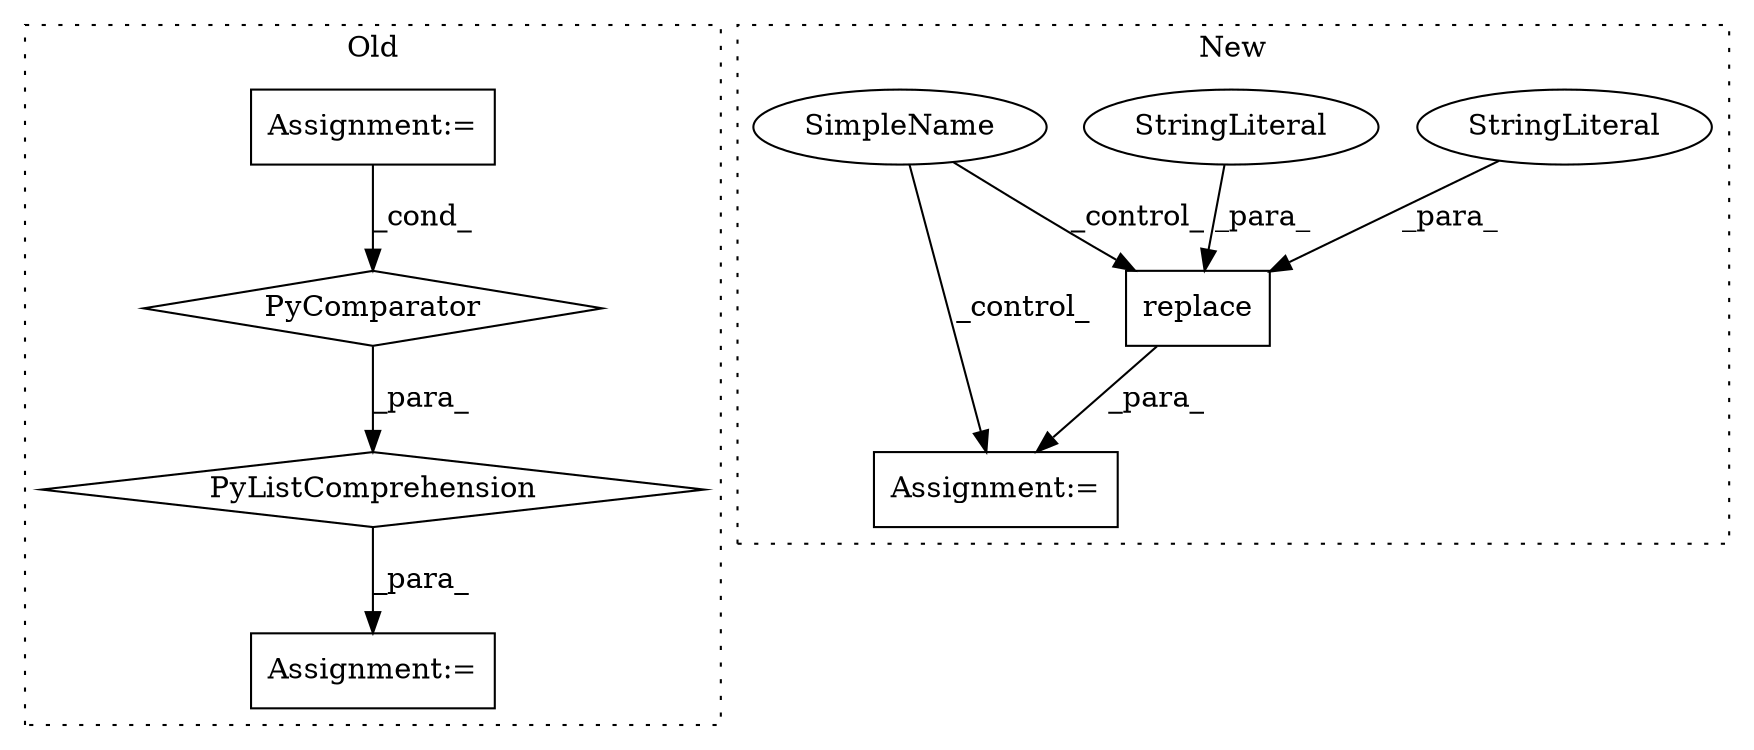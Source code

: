digraph G {
subgraph cluster0 {
1 [label="PyComparator" a="113" s="4834" l="41" shape="diamond"];
5 [label="Assignment:=" a="7" s="4834" l="41" shape="box"];
6 [label="PyListComprehension" a="109" s="4750" l="138" shape="diamond"];
7 [label="Assignment:=" a="7" s="4733" l="17" shape="box"];
label = "Old";
style="dotted";
}
subgraph cluster1 {
2 [label="replace" a="32" s="5521,5535" l="8,1" shape="box"];
3 [label="StringLiteral" a="45" s="5533" l="2" shape="ellipse"];
4 [label="StringLiteral" a="45" s="5529" l="3" shape="ellipse"];
8 [label="Assignment:=" a="7" s="5492" l="1" shape="box"];
9 [label="SimpleName" a="42" s="4875" l="5" shape="ellipse"];
label = "New";
style="dotted";
}
1 -> 6 [label="_para_"];
2 -> 8 [label="_para_"];
3 -> 2 [label="_para_"];
4 -> 2 [label="_para_"];
5 -> 1 [label="_cond_"];
6 -> 7 [label="_para_"];
9 -> 8 [label="_control_"];
9 -> 2 [label="_control_"];
}